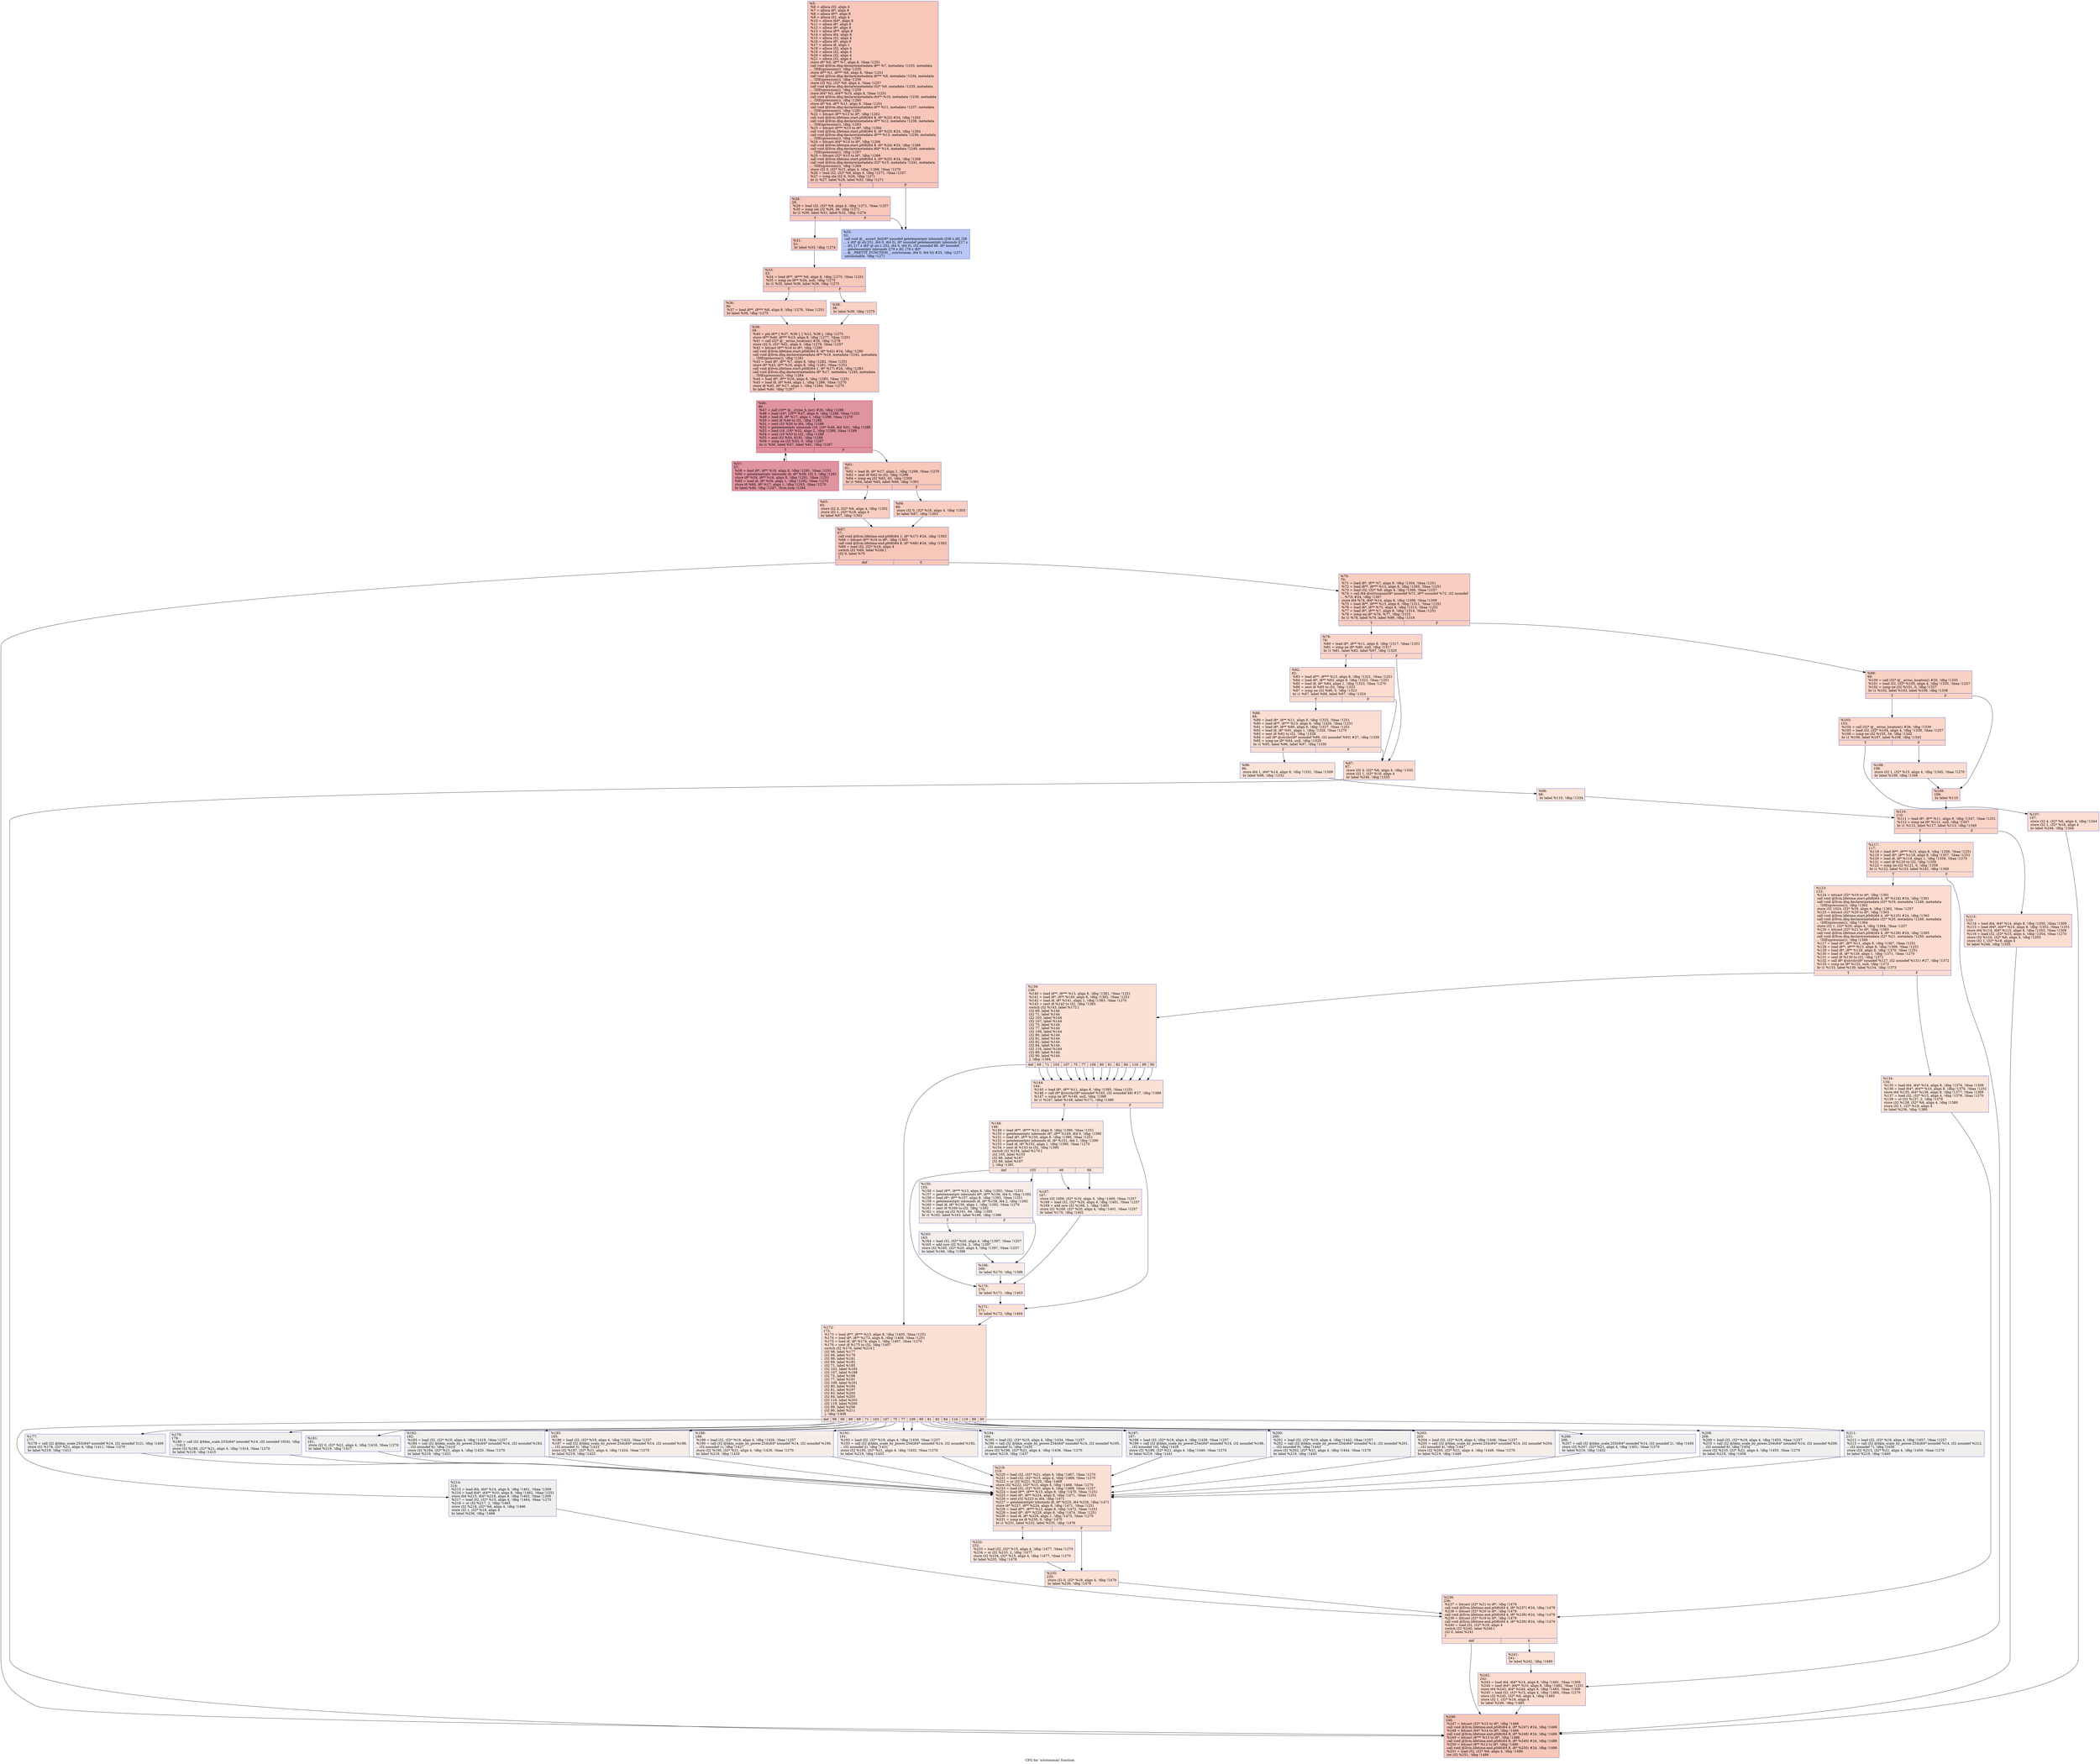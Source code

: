 digraph "CFG for 'xstrtoumax' function" {
	label="CFG for 'xstrtoumax' function";

	Node0xb96b20 [shape=record,color="#3d50c3ff", style=filled, fillcolor="#ec7f6370",label="{%5:\l  %6 = alloca i32, align 4\l  %7 = alloca i8*, align 8\l  %8 = alloca i8**, align 8\l  %9 = alloca i32, align 4\l  %10 = alloca i64*, align 8\l  %11 = alloca i8*, align 8\l  %12 = alloca i8*, align 8\l  %13 = alloca i8**, align 8\l  %14 = alloca i64, align 8\l  %15 = alloca i32, align 4\l  %16 = alloca i8*, align 8\l  %17 = alloca i8, align 1\l  %18 = alloca i32, align 4\l  %19 = alloca i32, align 4\l  %20 = alloca i32, align 4\l  %21 = alloca i32, align 4\l  store i8* %0, i8** %7, align 8, !tbaa !1251\l  call void @llvm.dbg.declare(metadata i8** %7, metadata !1233, metadata\l... !DIExpression()), !dbg !1255\l  store i8** %1, i8*** %8, align 8, !tbaa !1251\l  call void @llvm.dbg.declare(metadata i8*** %8, metadata !1234, metadata\l... !DIExpression()), !dbg !1256\l  store i32 %2, i32* %9, align 4, !tbaa !1257\l  call void @llvm.dbg.declare(metadata i32* %9, metadata !1235, metadata\l... !DIExpression()), !dbg !1259\l  store i64* %3, i64** %10, align 8, !tbaa !1251\l  call void @llvm.dbg.declare(metadata i64** %10, metadata !1236, metadata\l... !DIExpression()), !dbg !1260\l  store i8* %4, i8** %11, align 8, !tbaa !1251\l  call void @llvm.dbg.declare(metadata i8** %11, metadata !1237, metadata\l... !DIExpression()), !dbg !1261\l  %22 = bitcast i8** %12 to i8*, !dbg !1262\l  call void @llvm.lifetime.start.p0i8(i64 8, i8* %22) #24, !dbg !1262\l  call void @llvm.dbg.declare(metadata i8** %12, metadata !1238, metadata\l... !DIExpression()), !dbg !1263\l  %23 = bitcast i8*** %13 to i8*, !dbg !1264\l  call void @llvm.lifetime.start.p0i8(i64 8, i8* %23) #24, !dbg !1264\l  call void @llvm.dbg.declare(metadata i8*** %13, metadata !1239, metadata\l... !DIExpression()), !dbg !1265\l  %24 = bitcast i64* %14 to i8*, !dbg !1266\l  call void @llvm.lifetime.start.p0i8(i64 8, i8* %24) #24, !dbg !1266\l  call void @llvm.dbg.declare(metadata i64* %14, metadata !1240, metadata\l... !DIExpression()), !dbg !1267\l  %25 = bitcast i32* %15 to i8*, !dbg !1268\l  call void @llvm.lifetime.start.p0i8(i64 4, i8* %25) #24, !dbg !1268\l  call void @llvm.dbg.declare(metadata i32* %15, metadata !1241, metadata\l... !DIExpression()), !dbg !1269\l  store i32 0, i32* %15, align 4, !dbg !1269, !tbaa !1270\l  %26 = load i32, i32* %9, align 4, !dbg !1271, !tbaa !1257\l  %27 = icmp sle i32 0, %26, !dbg !1271\l  br i1 %27, label %28, label %32, !dbg !1271\l|{<s0>T|<s1>F}}"];
	Node0xb96b20:s0 -> Node0xb96d70;
	Node0xb96b20:s1 -> Node0xb96e10;
	Node0xb96d70 [shape=record,color="#3d50c3ff", style=filled, fillcolor="#ec7f6370",label="{%28:\l28:                                               \l  %29 = load i32, i32* %9, align 4, !dbg !1271, !tbaa !1257\l  %30 = icmp sle i32 %29, 36, !dbg !1271\l  br i1 %30, label %31, label %32, !dbg !1274\l|{<s0>T|<s1>F}}"];
	Node0xb96d70:s0 -> Node0xb96dc0;
	Node0xb96d70:s1 -> Node0xb96e10;
	Node0xb96dc0 [shape=record,color="#3d50c3ff", style=filled, fillcolor="#ec7f6370",label="{%31:\l31:                                               \l  br label %33, !dbg !1274\l}"];
	Node0xb96dc0 -> Node0xb96e60;
	Node0xb96e10 [shape=record,color="#3d50c3ff", style=filled, fillcolor="#5f7fe870",label="{%32:\l32:                                               \l  call void @__assert_fail(i8* noundef getelementptr inbounds ([38 x i8], [38\l... x i8]* @.str.251, i64 0, i64 0), i8* noundef getelementptr inbounds ([17 x\l... i8], [17 x i8]* @.str.1.252, i64 0, i64 0), i32 noundef 86, i8* noundef\l... getelementptr inbounds ([79 x i8], [79 x i8]*\l... @__PRETTY_FUNCTION__.xstrtoumax, i64 0, i64 0)) #25, !dbg !1271\l  unreachable, !dbg !1271\l}"];
	Node0xb96e60 [shape=record,color="#3d50c3ff", style=filled, fillcolor="#ec7f6370",label="{%33:\l33:                                               \l  %34 = load i8**, i8*** %8, align 8, !dbg !1275, !tbaa !1251\l  %35 = icmp ne i8** %34, null, !dbg !1275\l  br i1 %35, label %36, label %38, !dbg !1275\l|{<s0>T|<s1>F}}"];
	Node0xb96e60:s0 -> Node0xb96eb0;
	Node0xb96e60:s1 -> Node0xb96f00;
	Node0xb96eb0 [shape=record,color="#3d50c3ff", style=filled, fillcolor="#f08b6e70",label="{%36:\l36:                                               \l  %37 = load i8**, i8*** %8, align 8, !dbg !1276, !tbaa !1251\l  br label %39, !dbg !1275\l}"];
	Node0xb96eb0 -> Node0xb96f50;
	Node0xb96f00 [shape=record,color="#3d50c3ff", style=filled, fillcolor="#f4987a70",label="{%38:\l38:                                               \l  br label %39, !dbg !1275\l}"];
	Node0xb96f00 -> Node0xb96f50;
	Node0xb96f50 [shape=record,color="#3d50c3ff", style=filled, fillcolor="#ec7f6370",label="{%39:\l39:                                               \l  %40 = phi i8** [ %37, %36 ], [ %12, %38 ], !dbg !1275\l  store i8** %40, i8*** %13, align 8, !dbg !1277, !tbaa !1251\l  %41 = call i32* @__errno_location() #26, !dbg !1278\l  store i32 0, i32* %41, align 4, !dbg !1279, !tbaa !1257\l  %42 = bitcast i8** %16 to i8*, !dbg !1280\l  call void @llvm.lifetime.start.p0i8(i64 8, i8* %42) #24, !dbg !1280\l  call void @llvm.dbg.declare(metadata i8** %16, metadata !1242, metadata\l... !DIExpression()), !dbg !1281\l  %43 = load i8*, i8** %7, align 8, !dbg !1282, !tbaa !1251\l  store i8* %43, i8** %16, align 8, !dbg !1281, !tbaa !1251\l  call void @llvm.lifetime.start.p0i8(i64 1, i8* %17) #24, !dbg !1283\l  call void @llvm.dbg.declare(metadata i8* %17, metadata !1245, metadata\l... !DIExpression()), !dbg !1284\l  %44 = load i8*, i8** %16, align 8, !dbg !1285, !tbaa !1251\l  %45 = load i8, i8* %44, align 1, !dbg !1286, !tbaa !1270\l  store i8 %45, i8* %17, align 1, !dbg !1284, !tbaa !1270\l  br label %46, !dbg !1287\l}"];
	Node0xb96f50 -> Node0xb96fa0;
	Node0xb96fa0 [shape=record,color="#b70d28ff", style=filled, fillcolor="#b70d2870",label="{%46:\l46:                                               \l  %47 = call i16** @__ctype_b_loc() #26, !dbg !1288\l  %48 = load i16*, i16** %47, align 8, !dbg !1288, !tbaa !1251\l  %49 = load i8, i8* %17, align 1, !dbg !1288, !tbaa !1270\l  %50 = zext i8 %49 to i32, !dbg !1288\l  %51 = sext i32 %50 to i64, !dbg !1288\l  %52 = getelementptr inbounds i16, i16* %48, i64 %51, !dbg !1288\l  %53 = load i16, i16* %52, align 2, !dbg !1288, !tbaa !1289\l  %54 = zext i16 %53 to i32, !dbg !1288\l  %55 = and i32 %54, 8192, !dbg !1288\l  %56 = icmp ne i32 %55, 0, !dbg !1287\l  br i1 %56, label %57, label %61, !dbg !1287\l|{<s0>T|<s1>F}}"];
	Node0xb96fa0:s0 -> Node0xb96ff0;
	Node0xb96fa0:s1 -> Node0xb97040;
	Node0xb96ff0 [shape=record,color="#b70d28ff", style=filled, fillcolor="#b70d2870",label="{%57:\l57:                                               \l  %58 = load i8*, i8** %16, align 8, !dbg !1291, !tbaa !1251\l  %59 = getelementptr inbounds i8, i8* %58, i32 1, !dbg !1291\l  store i8* %59, i8** %16, align 8, !dbg !1291, !tbaa !1251\l  %60 = load i8, i8* %59, align 1, !dbg !1292, !tbaa !1270\l  store i8 %60, i8* %17, align 1, !dbg !1293, !tbaa !1270\l  br label %46, !dbg !1287, !llvm.loop !1294\l}"];
	Node0xb96ff0 -> Node0xb96fa0;
	Node0xb97040 [shape=record,color="#3d50c3ff", style=filled, fillcolor="#ec7f6370",label="{%61:\l61:                                               \l  %62 = load i8, i8* %17, align 1, !dbg !1298, !tbaa !1270\l  %63 = zext i8 %62 to i32, !dbg !1298\l  %64 = icmp eq i32 %63, 45, !dbg !1300\l  br i1 %64, label %65, label %66, !dbg !1301\l|{<s0>T|<s1>F}}"];
	Node0xb97040:s0 -> Node0xb97090;
	Node0xb97040:s1 -> Node0xb970e0;
	Node0xb97090 [shape=record,color="#3d50c3ff", style=filled, fillcolor="#f2907270",label="{%65:\l65:                                               \l  store i32 4, i32* %6, align 4, !dbg !1302\l  store i32 1, i32* %18, align 4\l  br label %67, !dbg !1302\l}"];
	Node0xb97090 -> Node0xb97130;
	Node0xb970e0 [shape=record,color="#3d50c3ff", style=filled, fillcolor="#f2907270",label="{%66:\l66:                                               \l  store i32 0, i32* %18, align 4, !dbg !1303\l  br label %67, !dbg !1303\l}"];
	Node0xb970e0 -> Node0xb97130;
	Node0xb97130 [shape=record,color="#3d50c3ff", style=filled, fillcolor="#ec7f6370",label="{%67:\l67:                                               \l  call void @llvm.lifetime.end.p0i8(i64 1, i8* %17) #24, !dbg !1303\l  %68 = bitcast i8** %16 to i8*, !dbg !1303\l  call void @llvm.lifetime.end.p0i8(i64 8, i8* %68) #24, !dbg !1303\l  %69 = load i32, i32* %18, align 4\l  switch i32 %69, label %246 [\l    i32 0, label %70\l  ]\l|{<s0>def|<s1>0}}"];
	Node0xb97130:s0 -> Node0xb98080;
	Node0xb97130:s1 -> Node0xb97180;
	Node0xb97180 [shape=record,color="#3d50c3ff", style=filled, fillcolor="#f2907270",label="{%70:\l70:                                               \l  %71 = load i8*, i8** %7, align 8, !dbg !1304, !tbaa !1251\l  %72 = load i8**, i8*** %13, align 8, !dbg !1305, !tbaa !1251\l  %73 = load i32, i32* %9, align 4, !dbg !1306, !tbaa !1257\l  %74 = call i64 @strtoumax(i8* noundef %71, i8** noundef %72, i32 noundef\l... %73) #24, !dbg !1307\l  store i64 %74, i64* %14, align 8, !dbg !1308, !tbaa !1309\l  %75 = load i8**, i8*** %13, align 8, !dbg !1311, !tbaa !1251\l  %76 = load i8*, i8** %75, align 8, !dbg !1313, !tbaa !1251\l  %77 = load i8*, i8** %7, align 8, !dbg !1314, !tbaa !1251\l  %78 = icmp eq i8* %76, %77, !dbg !1315\l  br i1 %78, label %79, label %99, !dbg !1316\l|{<s0>T|<s1>F}}"];
	Node0xb97180:s0 -> Node0xb971d0;
	Node0xb97180:s1 -> Node0xb973b0;
	Node0xb971d0 [shape=record,color="#3d50c3ff", style=filled, fillcolor="#f6a38570",label="{%79:\l79:                                               \l  %80 = load i8*, i8** %11, align 8, !dbg !1317, !tbaa !1251\l  %81 = icmp ne i8* %80, null, !dbg !1317\l  br i1 %81, label %82, label %97, !dbg !1320\l|{<s0>T|<s1>F}}"];
	Node0xb971d0:s0 -> Node0xb97220;
	Node0xb971d0:s1 -> Node0xb97310;
	Node0xb97220 [shape=record,color="#3d50c3ff", style=filled, fillcolor="#f7af9170",label="{%82:\l82:                                               \l  %83 = load i8**, i8*** %13, align 8, !dbg !1321, !tbaa !1251\l  %84 = load i8*, i8** %83, align 8, !dbg !1322, !tbaa !1251\l  %85 = load i8, i8* %84, align 1, !dbg !1323, !tbaa !1270\l  %86 = sext i8 %85 to i32, !dbg !1323\l  %87 = icmp ne i32 %86, 0, !dbg !1323\l  br i1 %87, label %88, label %97, !dbg !1324\l|{<s0>T|<s1>F}}"];
	Node0xb97220:s0 -> Node0xb97270;
	Node0xb97220:s1 -> Node0xb97310;
	Node0xb97270 [shape=record,color="#3d50c3ff", style=filled, fillcolor="#f7b59970",label="{%88:\l88:                                               \l  %89 = load i8*, i8** %11, align 8, !dbg !1325, !tbaa !1251\l  %90 = load i8**, i8*** %13, align 8, !dbg !1326, !tbaa !1251\l  %91 = load i8*, i8** %90, align 8, !dbg !1327, !tbaa !1251\l  %92 = load i8, i8* %91, align 1, !dbg !1328, !tbaa !1270\l  %93 = sext i8 %92 to i32, !dbg !1328\l  %94 = call i8* @strchr(i8* noundef %89, i32 noundef %93) #27, !dbg !1329\l  %95 = icmp ne i8* %94, null, !dbg !1329\l  br i1 %95, label %96, label %97, !dbg !1330\l|{<s0>T|<s1>F}}"];
	Node0xb97270:s0 -> Node0xb972c0;
	Node0xb97270:s1 -> Node0xb97310;
	Node0xb972c0 [shape=record,color="#3d50c3ff", style=filled, fillcolor="#f6bfa670",label="{%96:\l96:                                               \l  store i64 1, i64* %14, align 8, !dbg !1331, !tbaa !1309\l  br label %98, !dbg !1332\l}"];
	Node0xb972c0 -> Node0xb97360;
	Node0xb97310 [shape=record,color="#3d50c3ff", style=filled, fillcolor="#f7ac8e70",label="{%97:\l97:                                               \l  store i32 4, i32* %6, align 4, !dbg !1333\l  store i32 1, i32* %18, align 4\l  br label %246, !dbg !1333\l}"];
	Node0xb97310 -> Node0xb98080;
	Node0xb97360 [shape=record,color="#3d50c3ff", style=filled, fillcolor="#f6bfa670",label="{%98:\l98:                                               \l  br label %110, !dbg !1334\l}"];
	Node0xb97360 -> Node0xb97540;
	Node0xb973b0 [shape=record,color="#3d50c3ff", style=filled, fillcolor="#f4987a70",label="{%99:\l99:                                               \l  %100 = call i32* @__errno_location() #26, !dbg !1335\l  %101 = load i32, i32* %100, align 4, !dbg !1335, !tbaa !1257\l  %102 = icmp ne i32 %101, 0, !dbg !1337\l  br i1 %102, label %103, label %109, !dbg !1338\l|{<s0>T|<s1>F}}"];
	Node0xb973b0:s0 -> Node0xb97400;
	Node0xb973b0:s1 -> Node0xb974f0;
	Node0xb97400 [shape=record,color="#3d50c3ff", style=filled, fillcolor="#f6a38570",label="{%103:\l103:                                              \l  %104 = call i32* @__errno_location() #26, !dbg !1339\l  %105 = load i32, i32* %104, align 4, !dbg !1339, !tbaa !1257\l  %106 = icmp ne i32 %105, 34, !dbg !1342\l  br i1 %106, label %107, label %108, !dbg !1343\l|{<s0>T|<s1>F}}"];
	Node0xb97400:s0 -> Node0xb97450;
	Node0xb97400:s1 -> Node0xb974a0;
	Node0xb97450 [shape=record,color="#3d50c3ff", style=filled, fillcolor="#f7b39670",label="{%107:\l107:                                              \l  store i32 4, i32* %6, align 4, !dbg !1344\l  store i32 1, i32* %18, align 4\l  br label %246, !dbg !1344\l}"];
	Node0xb97450 -> Node0xb98080;
	Node0xb974a0 [shape=record,color="#3d50c3ff", style=filled, fillcolor="#f7b39670",label="{%108:\l108:                                              \l  store i32 1, i32* %15, align 4, !dbg !1345, !tbaa !1270\l  br label %109, !dbg !1346\l}"];
	Node0xb974a0 -> Node0xb974f0;
	Node0xb974f0 [shape=record,color="#3d50c3ff", style=filled, fillcolor="#f5a08170",label="{%109:\l109:                                              \l  br label %110\l}"];
	Node0xb974f0 -> Node0xb97540;
	Node0xb97540 [shape=record,color="#3d50c3ff", style=filled, fillcolor="#f59c7d70",label="{%110:\l110:                                              \l  %111 = load i8*, i8** %11, align 8, !dbg !1347, !tbaa !1251\l  %112 = icmp ne i8* %111, null, !dbg !1347\l  br i1 %112, label %117, label %113, !dbg !1349\l|{<s0>T|<s1>F}}"];
	Node0xb97540:s0 -> Node0xb975e0;
	Node0xb97540:s1 -> Node0xb97590;
	Node0xb97590 [shape=record,color="#3d50c3ff", style=filled, fillcolor="#f7b39670",label="{%113:\l113:                                              \l  %114 = load i64, i64* %14, align 8, !dbg !1350, !tbaa !1309\l  %115 = load i64*, i64** %10, align 8, !dbg !1352, !tbaa !1251\l  store i64 %114, i64* %115, align 8, !dbg !1353, !tbaa !1309\l  %116 = load i32, i32* %15, align 4, !dbg !1354, !tbaa !1270\l  store i32 %116, i32* %6, align 4, !dbg !1355\l  store i32 1, i32* %18, align 4\l  br label %246, !dbg !1355\l}"];
	Node0xb97590 -> Node0xb98080;
	Node0xb975e0 [shape=record,color="#3d50c3ff", style=filled, fillcolor="#f7a88970",label="{%117:\l117:                                              \l  %118 = load i8**, i8*** %13, align 8, !dbg !1356, !tbaa !1251\l  %119 = load i8*, i8** %118, align 8, !dbg !1357, !tbaa !1251\l  %120 = load i8, i8* %119, align 1, !dbg !1358, !tbaa !1270\l  %121 = sext i8 %120 to i32, !dbg !1358\l  %122 = icmp ne i32 %121, 0, !dbg !1359\l  br i1 %122, label %123, label %242, !dbg !1360\l|{<s0>T|<s1>F}}"];
	Node0xb975e0:s0 -> Node0xb97630;
	Node0xb975e0:s1 -> Node0xb98030;
	Node0xb97630 [shape=record,color="#3d50c3ff", style=filled, fillcolor="#f7af9170",label="{%123:\l123:                                              \l  %124 = bitcast i32* %19 to i8*, !dbg !1361\l  call void @llvm.lifetime.start.p0i8(i64 4, i8* %124) #24, !dbg !1361\l  call void @llvm.dbg.declare(metadata i32* %19, metadata !1246, metadata\l... !DIExpression()), !dbg !1362\l  store i32 1024, i32* %19, align 4, !dbg !1362, !tbaa !1257\l  %125 = bitcast i32* %20 to i8*, !dbg !1363\l  call void @llvm.lifetime.start.p0i8(i64 4, i8* %125) #24, !dbg !1363\l  call void @llvm.dbg.declare(metadata i32* %20, metadata !1249, metadata\l... !DIExpression()), !dbg !1364\l  store i32 1, i32* %20, align 4, !dbg !1364, !tbaa !1257\l  %126 = bitcast i32* %21 to i8*, !dbg !1365\l  call void @llvm.lifetime.start.p0i8(i64 4, i8* %126) #24, !dbg !1365\l  call void @llvm.dbg.declare(metadata i32* %21, metadata !1250, metadata\l... !DIExpression()), !dbg !1366\l  %127 = load i8*, i8** %11, align 8, !dbg !1367, !tbaa !1251\l  %128 = load i8**, i8*** %13, align 8, !dbg !1369, !tbaa !1251\l  %129 = load i8*, i8** %128, align 8, !dbg !1370, !tbaa !1251\l  %130 = load i8, i8* %129, align 1, !dbg !1371, !tbaa !1270\l  %131 = sext i8 %130 to i32, !dbg !1371\l  %132 = call i8* @strchr(i8* noundef %127, i32 noundef %131) #27, !dbg !1372\l  %133 = icmp ne i8* %132, null, !dbg !1372\l  br i1 %133, label %139, label %134, !dbg !1373\l|{<s0>T|<s1>F}}"];
	Node0xb97630:s0 -> Node0xb976d0;
	Node0xb97630:s1 -> Node0xb97680;
	Node0xb97680 [shape=record,color="#3d50c3ff", style=filled, fillcolor="#f5c1a970",label="{%134:\l134:                                              \l  %135 = load i64, i64* %14, align 8, !dbg !1374, !tbaa !1309\l  %136 = load i64*, i64** %10, align 8, !dbg !1376, !tbaa !1251\l  store i64 %135, i64* %136, align 8, !dbg !1377, !tbaa !1309\l  %137 = load i32, i32* %15, align 4, !dbg !1378, !tbaa !1270\l  %138 = or i32 %137, 2, !dbg !1379\l  store i32 %138, i32* %6, align 4, !dbg !1380\l  store i32 1, i32* %18, align 4\l  br label %236, !dbg !1380\l}"];
	Node0xb97680 -> Node0xb97f90;
	Node0xb976d0 [shape=record,color="#3d50c3ff", style=filled, fillcolor="#f7b99e70",label="{%139:\l139:                                              \l  %140 = load i8**, i8*** %13, align 8, !dbg !1381, !tbaa !1251\l  %141 = load i8*, i8** %140, align 8, !dbg !1382, !tbaa !1251\l  %142 = load i8, i8* %141, align 1, !dbg !1383, !tbaa !1270\l  %143 = sext i8 %142 to i32, !dbg !1383\l  switch i32 %143, label %172 [\l    i32 69, label %144\l    i32 71, label %144\l    i32 103, label %144\l    i32 107, label %144\l    i32 75, label %144\l    i32 77, label %144\l    i32 109, label %144\l    i32 80, label %144\l    i32 81, label %144\l    i32 82, label %144\l    i32 84, label %144\l    i32 116, label %144\l    i32 89, label %144\l    i32 90, label %144\l  ], !dbg !1384\l|{<s0>def|<s1>69|<s2>71|<s3>103|<s4>107|<s5>75|<s6>77|<s7>109|<s8>80|<s9>81|<s10>82|<s11>84|<s12>116|<s13>89|<s14>90}}"];
	Node0xb976d0:s0 -> Node0xb979a0;
	Node0xb976d0:s1 -> Node0xb97720;
	Node0xb976d0:s2 -> Node0xb97720;
	Node0xb976d0:s3 -> Node0xb97720;
	Node0xb976d0:s4 -> Node0xb97720;
	Node0xb976d0:s5 -> Node0xb97720;
	Node0xb976d0:s6 -> Node0xb97720;
	Node0xb976d0:s7 -> Node0xb97720;
	Node0xb976d0:s8 -> Node0xb97720;
	Node0xb976d0:s9 -> Node0xb97720;
	Node0xb976d0:s10 -> Node0xb97720;
	Node0xb976d0:s11 -> Node0xb97720;
	Node0xb976d0:s12 -> Node0xb97720;
	Node0xb976d0:s13 -> Node0xb97720;
	Node0xb976d0:s14 -> Node0xb97720;
	Node0xb97720 [shape=record,color="#3d50c3ff", style=filled, fillcolor="#f7b99e70",label="{%144:\l144:                                              \l  %145 = load i8*, i8** %11, align 8, !dbg !1385, !tbaa !1251\l  %146 = call i8* @strchr(i8* noundef %145, i32 noundef 48) #27, !dbg !1388\l  %147 = icmp ne i8* %146, null, !dbg !1388\l  br i1 %147, label %148, label %171, !dbg !1389\l|{<s0>T|<s1>F}}"];
	Node0xb97720:s0 -> Node0xb97770;
	Node0xb97720:s1 -> Node0xb97950;
	Node0xb97770 [shape=record,color="#3d50c3ff", style=filled, fillcolor="#f5c1a970",label="{%148:\l148:                                              \l  %149 = load i8**, i8*** %13, align 8, !dbg !1390, !tbaa !1251\l  %150 = getelementptr inbounds i8*, i8** %149, i64 0, !dbg !1390\l  %151 = load i8*, i8** %150, align 8, !dbg !1390, !tbaa !1251\l  %152 = getelementptr inbounds i8, i8* %151, i64 1, !dbg !1390\l  %153 = load i8, i8* %152, align 1, !dbg !1390, !tbaa !1270\l  %154 = sext i8 %153 to i32, !dbg !1390\l  switch i32 %154, label %170 [\l    i32 105, label %155\l    i32 66, label %167\l    i32 68, label %167\l  ], !dbg !1391\l|{<s0>def|<s1>105|<s2>66|<s3>68}}"];
	Node0xb97770:s0 -> Node0xb97900;
	Node0xb97770:s1 -> Node0xb977c0;
	Node0xb97770:s2 -> Node0xb978b0;
	Node0xb97770:s3 -> Node0xb978b0;
	Node0xb977c0 [shape=record,color="#3d50c3ff", style=filled, fillcolor="#ecd3c570",label="{%155:\l155:                                              \l  %156 = load i8**, i8*** %13, align 8, !dbg !1392, !tbaa !1251\l  %157 = getelementptr inbounds i8*, i8** %156, i64 0, !dbg !1392\l  %158 = load i8*, i8** %157, align 8, !dbg !1392, !tbaa !1251\l  %159 = getelementptr inbounds i8, i8* %158, i64 2, !dbg !1392\l  %160 = load i8, i8* %159, align 1, !dbg !1392, !tbaa !1270\l  %161 = sext i8 %160 to i32, !dbg !1392\l  %162 = icmp eq i32 %161, 66, !dbg !1395\l  br i1 %162, label %163, label %166, !dbg !1396\l|{<s0>T|<s1>F}}"];
	Node0xb977c0:s0 -> Node0xb97810;
	Node0xb977c0:s1 -> Node0xb97860;
	Node0xb97810 [shape=record,color="#3d50c3ff", style=filled, fillcolor="#e3d9d370",label="{%163:\l163:                                              \l  %164 = load i32, i32* %20, align 4, !dbg !1397, !tbaa !1257\l  %165 = add nsw i32 %164, 2, !dbg !1397\l  store i32 %165, i32* %20, align 4, !dbg !1397, !tbaa !1257\l  br label %166, !dbg !1398\l}"];
	Node0xb97810 -> Node0xb97860;
	Node0xb97860 [shape=record,color="#3d50c3ff", style=filled, fillcolor="#ecd3c570",label="{%166:\l166:                                              \l  br label %170, !dbg !1399\l}"];
	Node0xb97860 -> Node0xb97900;
	Node0xb978b0 [shape=record,color="#3d50c3ff", style=filled, fillcolor="#f2cab570",label="{%167:\l167:                                              \l  store i32 1000, i32* %19, align 4, !dbg !1400, !tbaa !1257\l  %168 = load i32, i32* %20, align 4, !dbg !1401, !tbaa !1257\l  %169 = add nsw i32 %168, 1, !dbg !1401\l  store i32 %169, i32* %20, align 4, !dbg !1401, !tbaa !1257\l  br label %170, !dbg !1402\l}"];
	Node0xb978b0 -> Node0xb97900;
	Node0xb97900 [shape=record,color="#3d50c3ff", style=filled, fillcolor="#f5c1a970",label="{%170:\l170:                                              \l  br label %171, !dbg !1403\l}"];
	Node0xb97900 -> Node0xb97950;
	Node0xb97950 [shape=record,color="#3d50c3ff", style=filled, fillcolor="#f7b99e70",label="{%171:\l171:                                              \l  br label %172, !dbg !1404\l}"];
	Node0xb97950 -> Node0xb979a0;
	Node0xb979a0 [shape=record,color="#3d50c3ff", style=filled, fillcolor="#f7b99e70",label="{%172:\l172:                                              \l  %173 = load i8**, i8*** %13, align 8, !dbg !1405, !tbaa !1251\l  %174 = load i8*, i8** %173, align 8, !dbg !1406, !tbaa !1251\l  %175 = load i8, i8* %174, align 1, !dbg !1407, !tbaa !1270\l  %176 = sext i8 %175 to i32, !dbg !1407\l  switch i32 %176, label %214 [\l    i32 98, label %177\l    i32 66, label %179\l    i32 99, label %181\l    i32 69, label %182\l    i32 71, label %185\l    i32 103, label %185\l    i32 107, label %188\l    i32 75, label %188\l    i32 77, label %191\l    i32 109, label %191\l    i32 80, label %194\l    i32 81, label %197\l    i32 82, label %200\l    i32 84, label %203\l    i32 116, label %203\l    i32 119, label %206\l    i32 89, label %208\l    i32 90, label %211\l  ], !dbg !1408\l|{<s0>def|<s1>98|<s2>66|<s3>99|<s4>69|<s5>71|<s6>103|<s7>107|<s8>75|<s9>77|<s10>109|<s11>80|<s12>81|<s13>82|<s14>84|<s15>116|<s16>119|<s17>89|<s18>90}}"];
	Node0xb979a0:s0 -> Node0xb97e50;
	Node0xb979a0:s1 -> Node0xb979f0;
	Node0xb979a0:s2 -> Node0xb97a40;
	Node0xb979a0:s3 -> Node0xb97a90;
	Node0xb979a0:s4 -> Node0xb97ae0;
	Node0xb979a0:s5 -> Node0xb97b30;
	Node0xb979a0:s6 -> Node0xb97b30;
	Node0xb979a0:s7 -> Node0xb97b80;
	Node0xb979a0:s8 -> Node0xb97b80;
	Node0xb979a0:s9 -> Node0xb97bd0;
	Node0xb979a0:s10 -> Node0xb97bd0;
	Node0xb979a0:s11 -> Node0xb97c20;
	Node0xb979a0:s12 -> Node0xb97c70;
	Node0xb979a0:s13 -> Node0xb97cc0;
	Node0xb979a0:s14 -> Node0xb97d10;
	Node0xb979a0:s15 -> Node0xb97d10;
	Node0xb979a0:s16 -> Node0xb97d60;
	Node0xb979a0:s17 -> Node0xb97db0;
	Node0xb979a0:s18 -> Node0xb97e00;
	Node0xb979f0 [shape=record,color="#3d50c3ff", style=filled, fillcolor="#e0dbd870",label="{%177:\l177:                                              \l  %178 = call i32 @bkm_scale.253(i64* noundef %14, i32 noundef 512), !dbg !1409\l  store i32 %178, i32* %21, align 4, !dbg !1411, !tbaa !1270\l  br label %219, !dbg !1412\l}"];
	Node0xb979f0 -> Node0xb97ea0;
	Node0xb97a40 [shape=record,color="#3d50c3ff", style=filled, fillcolor="#e0dbd870",label="{%179:\l179:                                              \l  %180 = call i32 @bkm_scale.253(i64* noundef %14, i32 noundef 1024), !dbg\l... !1413\l  store i32 %180, i32* %21, align 4, !dbg !1414, !tbaa !1270\l  br label %219, !dbg !1415\l}"];
	Node0xb97a40 -> Node0xb97ea0;
	Node0xb97a90 [shape=record,color="#3d50c3ff", style=filled, fillcolor="#e0dbd870",label="{%181:\l181:                                              \l  store i32 0, i32* %21, align 4, !dbg !1416, !tbaa !1270\l  br label %219, !dbg !1417\l}"];
	Node0xb97a90 -> Node0xb97ea0;
	Node0xb97ae0 [shape=record,color="#3d50c3ff", style=filled, fillcolor="#e0dbd870",label="{%182:\l182:                                              \l  %183 = load i32, i32* %19, align 4, !dbg !1418, !tbaa !1257\l  %184 = call i32 @bkm_scale_by_power.254(i64* noundef %14, i32 noundef %183,\l... i32 noundef 6), !dbg !1419\l  store i32 %184, i32* %21, align 4, !dbg !1420, !tbaa !1270\l  br label %219, !dbg !1421\l}"];
	Node0xb97ae0 -> Node0xb97ea0;
	Node0xb97b30 [shape=record,color="#3d50c3ff", style=filled, fillcolor="#e8d6cc70",label="{%185:\l185:                                              \l  %186 = load i32, i32* %19, align 4, !dbg !1422, !tbaa !1257\l  %187 = call i32 @bkm_scale_by_power.254(i64* noundef %14, i32 noundef %186,\l... i32 noundef 3), !dbg !1423\l  store i32 %187, i32* %21, align 4, !dbg !1424, !tbaa !1270\l  br label %219, !dbg !1425\l}"];
	Node0xb97b30 -> Node0xb97ea0;
	Node0xb97b80 [shape=record,color="#3d50c3ff", style=filled, fillcolor="#e8d6cc70",label="{%188:\l188:                                              \l  %189 = load i32, i32* %19, align 4, !dbg !1426, !tbaa !1257\l  %190 = call i32 @bkm_scale_by_power.254(i64* noundef %14, i32 noundef %189,\l... i32 noundef 1), !dbg !1427\l  store i32 %190, i32* %21, align 4, !dbg !1428, !tbaa !1270\l  br label %219, !dbg !1429\l}"];
	Node0xb97b80 -> Node0xb97ea0;
	Node0xb97bd0 [shape=record,color="#3d50c3ff", style=filled, fillcolor="#e8d6cc70",label="{%191:\l191:                                              \l  %192 = load i32, i32* %19, align 4, !dbg !1430, !tbaa !1257\l  %193 = call i32 @bkm_scale_by_power.254(i64* noundef %14, i32 noundef %192,\l... i32 noundef 2), !dbg !1431\l  store i32 %193, i32* %21, align 4, !dbg !1432, !tbaa !1270\l  br label %219, !dbg !1433\l}"];
	Node0xb97bd0 -> Node0xb97ea0;
	Node0xb97c20 [shape=record,color="#3d50c3ff", style=filled, fillcolor="#e0dbd870",label="{%194:\l194:                                              \l  %195 = load i32, i32* %19, align 4, !dbg !1434, !tbaa !1257\l  %196 = call i32 @bkm_scale_by_power.254(i64* noundef %14, i32 noundef %195,\l... i32 noundef 5), !dbg !1435\l  store i32 %196, i32* %21, align 4, !dbg !1436, !tbaa !1270\l  br label %219, !dbg !1437\l}"];
	Node0xb97c20 -> Node0xb97ea0;
	Node0xb97c70 [shape=record,color="#3d50c3ff", style=filled, fillcolor="#e0dbd870",label="{%197:\l197:                                              \l  %198 = load i32, i32* %19, align 4, !dbg !1438, !tbaa !1257\l  %199 = call i32 @bkm_scale_by_power.254(i64* noundef %14, i32 noundef %198,\l... i32 noundef 10), !dbg !1439\l  store i32 %199, i32* %21, align 4, !dbg !1440, !tbaa !1270\l  br label %219, !dbg !1441\l}"];
	Node0xb97c70 -> Node0xb97ea0;
	Node0xb97cc0 [shape=record,color="#3d50c3ff", style=filled, fillcolor="#e0dbd870",label="{%200:\l200:                                              \l  %201 = load i32, i32* %19, align 4, !dbg !1442, !tbaa !1257\l  %202 = call i32 @bkm_scale_by_power.254(i64* noundef %14, i32 noundef %201,\l... i32 noundef 9), !dbg !1443\l  store i32 %202, i32* %21, align 4, !dbg !1444, !tbaa !1270\l  br label %219, !dbg !1445\l}"];
	Node0xb97cc0 -> Node0xb97ea0;
	Node0xb97d10 [shape=record,color="#3d50c3ff", style=filled, fillcolor="#e8d6cc70",label="{%203:\l203:                                              \l  %204 = load i32, i32* %19, align 4, !dbg !1446, !tbaa !1257\l  %205 = call i32 @bkm_scale_by_power.254(i64* noundef %14, i32 noundef %204,\l... i32 noundef 4), !dbg !1447\l  store i32 %205, i32* %21, align 4, !dbg !1448, !tbaa !1270\l  br label %219, !dbg !1449\l}"];
	Node0xb97d10 -> Node0xb97ea0;
	Node0xb97d60 [shape=record,color="#3d50c3ff", style=filled, fillcolor="#e0dbd870",label="{%206:\l206:                                              \l  %207 = call i32 @bkm_scale.253(i64* noundef %14, i32 noundef 2), !dbg !1450\l  store i32 %207, i32* %21, align 4, !dbg !1451, !tbaa !1270\l  br label %219, !dbg !1452\l}"];
	Node0xb97d60 -> Node0xb97ea0;
	Node0xb97db0 [shape=record,color="#3d50c3ff", style=filled, fillcolor="#e0dbd870",label="{%208:\l208:                                              \l  %209 = load i32, i32* %19, align 4, !dbg !1453, !tbaa !1257\l  %210 = call i32 @bkm_scale_by_power.254(i64* noundef %14, i32 noundef %209,\l... i32 noundef 8), !dbg !1454\l  store i32 %210, i32* %21, align 4, !dbg !1455, !tbaa !1270\l  br label %219, !dbg !1456\l}"];
	Node0xb97db0 -> Node0xb97ea0;
	Node0xb97e00 [shape=record,color="#3d50c3ff", style=filled, fillcolor="#e0dbd870",label="{%211:\l211:                                              \l  %212 = load i32, i32* %19, align 4, !dbg !1457, !tbaa !1257\l  %213 = call i32 @bkm_scale_by_power.254(i64* noundef %14, i32 noundef %212,\l... i32 noundef 7), !dbg !1458\l  store i32 %213, i32* %21, align 4, !dbg !1459, !tbaa !1270\l  br label %219, !dbg !1460\l}"];
	Node0xb97e00 -> Node0xb97ea0;
	Node0xb97e50 [shape=record,color="#3d50c3ff", style=filled, fillcolor="#e0dbd870",label="{%214:\l214:                                              \l  %215 = load i64, i64* %14, align 8, !dbg !1461, !tbaa !1309\l  %216 = load i64*, i64** %10, align 8, !dbg !1462, !tbaa !1251\l  store i64 %215, i64* %216, align 8, !dbg !1463, !tbaa !1309\l  %217 = load i32, i32* %15, align 4, !dbg !1464, !tbaa !1270\l  %218 = or i32 %217, 2, !dbg !1465\l  store i32 %218, i32* %6, align 4, !dbg !1466\l  store i32 1, i32* %18, align 4\l  br label %236, !dbg !1466\l}"];
	Node0xb97e50 -> Node0xb97f90;
	Node0xb97ea0 [shape=record,color="#3d50c3ff", style=filled, fillcolor="#f7b99e70",label="{%219:\l219:                                              \l  %220 = load i32, i32* %21, align 4, !dbg !1467, !tbaa !1270\l  %221 = load i32, i32* %15, align 4, !dbg !1468, !tbaa !1270\l  %222 = or i32 %221, %220, !dbg !1468\l  store i32 %222, i32* %15, align 4, !dbg !1468, !tbaa !1270\l  %223 = load i32, i32* %20, align 4, !dbg !1469, !tbaa !1257\l  %224 = load i8**, i8*** %13, align 8, !dbg !1470, !tbaa !1251\l  %225 = load i8*, i8** %224, align 8, !dbg !1471, !tbaa !1251\l  %226 = sext i32 %223 to i64, !dbg !1471\l  %227 = getelementptr inbounds i8, i8* %225, i64 %226, !dbg !1471\l  store i8* %227, i8** %224, align 8, !dbg !1471, !tbaa !1251\l  %228 = load i8**, i8*** %13, align 8, !dbg !1472, !tbaa !1251\l  %229 = load i8*, i8** %228, align 8, !dbg !1474, !tbaa !1251\l  %230 = load i8, i8* %229, align 1, !dbg !1475, !tbaa !1270\l  %231 = icmp ne i8 %230, 0, !dbg !1475\l  br i1 %231, label %232, label %235, !dbg !1476\l|{<s0>T|<s1>F}}"];
	Node0xb97ea0:s0 -> Node0xb97ef0;
	Node0xb97ea0:s1 -> Node0xb97f40;
	Node0xb97ef0 [shape=record,color="#3d50c3ff", style=filled, fillcolor="#f5c1a970",label="{%232:\l232:                                              \l  %233 = load i32, i32* %15, align 4, !dbg !1477, !tbaa !1270\l  %234 = or i32 %233, 2, !dbg !1477\l  store i32 %234, i32* %15, align 4, !dbg !1477, !tbaa !1270\l  br label %235, !dbg !1478\l}"];
	Node0xb97ef0 -> Node0xb97f40;
	Node0xb97f40 [shape=record,color="#3d50c3ff", style=filled, fillcolor="#f7b99e70",label="{%235:\l235:                                              \l  store i32 0, i32* %18, align 4, !dbg !1479\l  br label %236, !dbg !1479\l}"];
	Node0xb97f40 -> Node0xb97f90;
	Node0xb97f90 [shape=record,color="#3d50c3ff", style=filled, fillcolor="#f7af9170",label="{%236:\l236:                                              \l  %237 = bitcast i32* %21 to i8*, !dbg !1479\l  call void @llvm.lifetime.end.p0i8(i64 4, i8* %237) #24, !dbg !1479\l  %238 = bitcast i32* %20 to i8*, !dbg !1479\l  call void @llvm.lifetime.end.p0i8(i64 4, i8* %238) #24, !dbg !1479\l  %239 = bitcast i32* %19 to i8*, !dbg !1479\l  call void @llvm.lifetime.end.p0i8(i64 4, i8* %239) #24, !dbg !1479\l  %240 = load i32, i32* %18, align 4\l  switch i32 %240, label %246 [\l    i32 0, label %241\l  ]\l|{<s0>def|<s1>0}}"];
	Node0xb97f90:s0 -> Node0xb98080;
	Node0xb97f90:s1 -> Node0xb97fe0;
	Node0xb97fe0 [shape=record,color="#3d50c3ff", style=filled, fillcolor="#f7bca170",label="{%241:\l241:                                              \l  br label %242, !dbg !1480\l}"];
	Node0xb97fe0 -> Node0xb98030;
	Node0xb98030 [shape=record,color="#3d50c3ff", style=filled, fillcolor="#f7af9170",label="{%242:\l242:                                              \l  %243 = load i64, i64* %14, align 8, !dbg !1481, !tbaa !1309\l  %244 = load i64*, i64** %10, align 8, !dbg !1482, !tbaa !1251\l  store i64 %243, i64* %244, align 8, !dbg !1483, !tbaa !1309\l  %245 = load i32, i32* %15, align 4, !dbg !1484, !tbaa !1270\l  store i32 %245, i32* %6, align 4, !dbg !1485\l  store i32 1, i32* %18, align 4\l  br label %246, !dbg !1485\l}"];
	Node0xb98030 -> Node0xb98080;
	Node0xb98080 [shape=record,color="#3d50c3ff", style=filled, fillcolor="#ec7f6370",label="{%246:\l246:                                              \l  %247 = bitcast i32* %15 to i8*, !dbg !1486\l  call void @llvm.lifetime.end.p0i8(i64 4, i8* %247) #24, !dbg !1486\l  %248 = bitcast i64* %14 to i8*, !dbg !1486\l  call void @llvm.lifetime.end.p0i8(i64 8, i8* %248) #24, !dbg !1486\l  %249 = bitcast i8*** %13 to i8*, !dbg !1486\l  call void @llvm.lifetime.end.p0i8(i64 8, i8* %249) #24, !dbg !1486\l  %250 = bitcast i8** %12 to i8*, !dbg !1486\l  call void @llvm.lifetime.end.p0i8(i64 8, i8* %250) #24, !dbg !1486\l  %251 = load i32, i32* %6, align 4, !dbg !1486\l  ret i32 %251, !dbg !1486\l}"];
}
